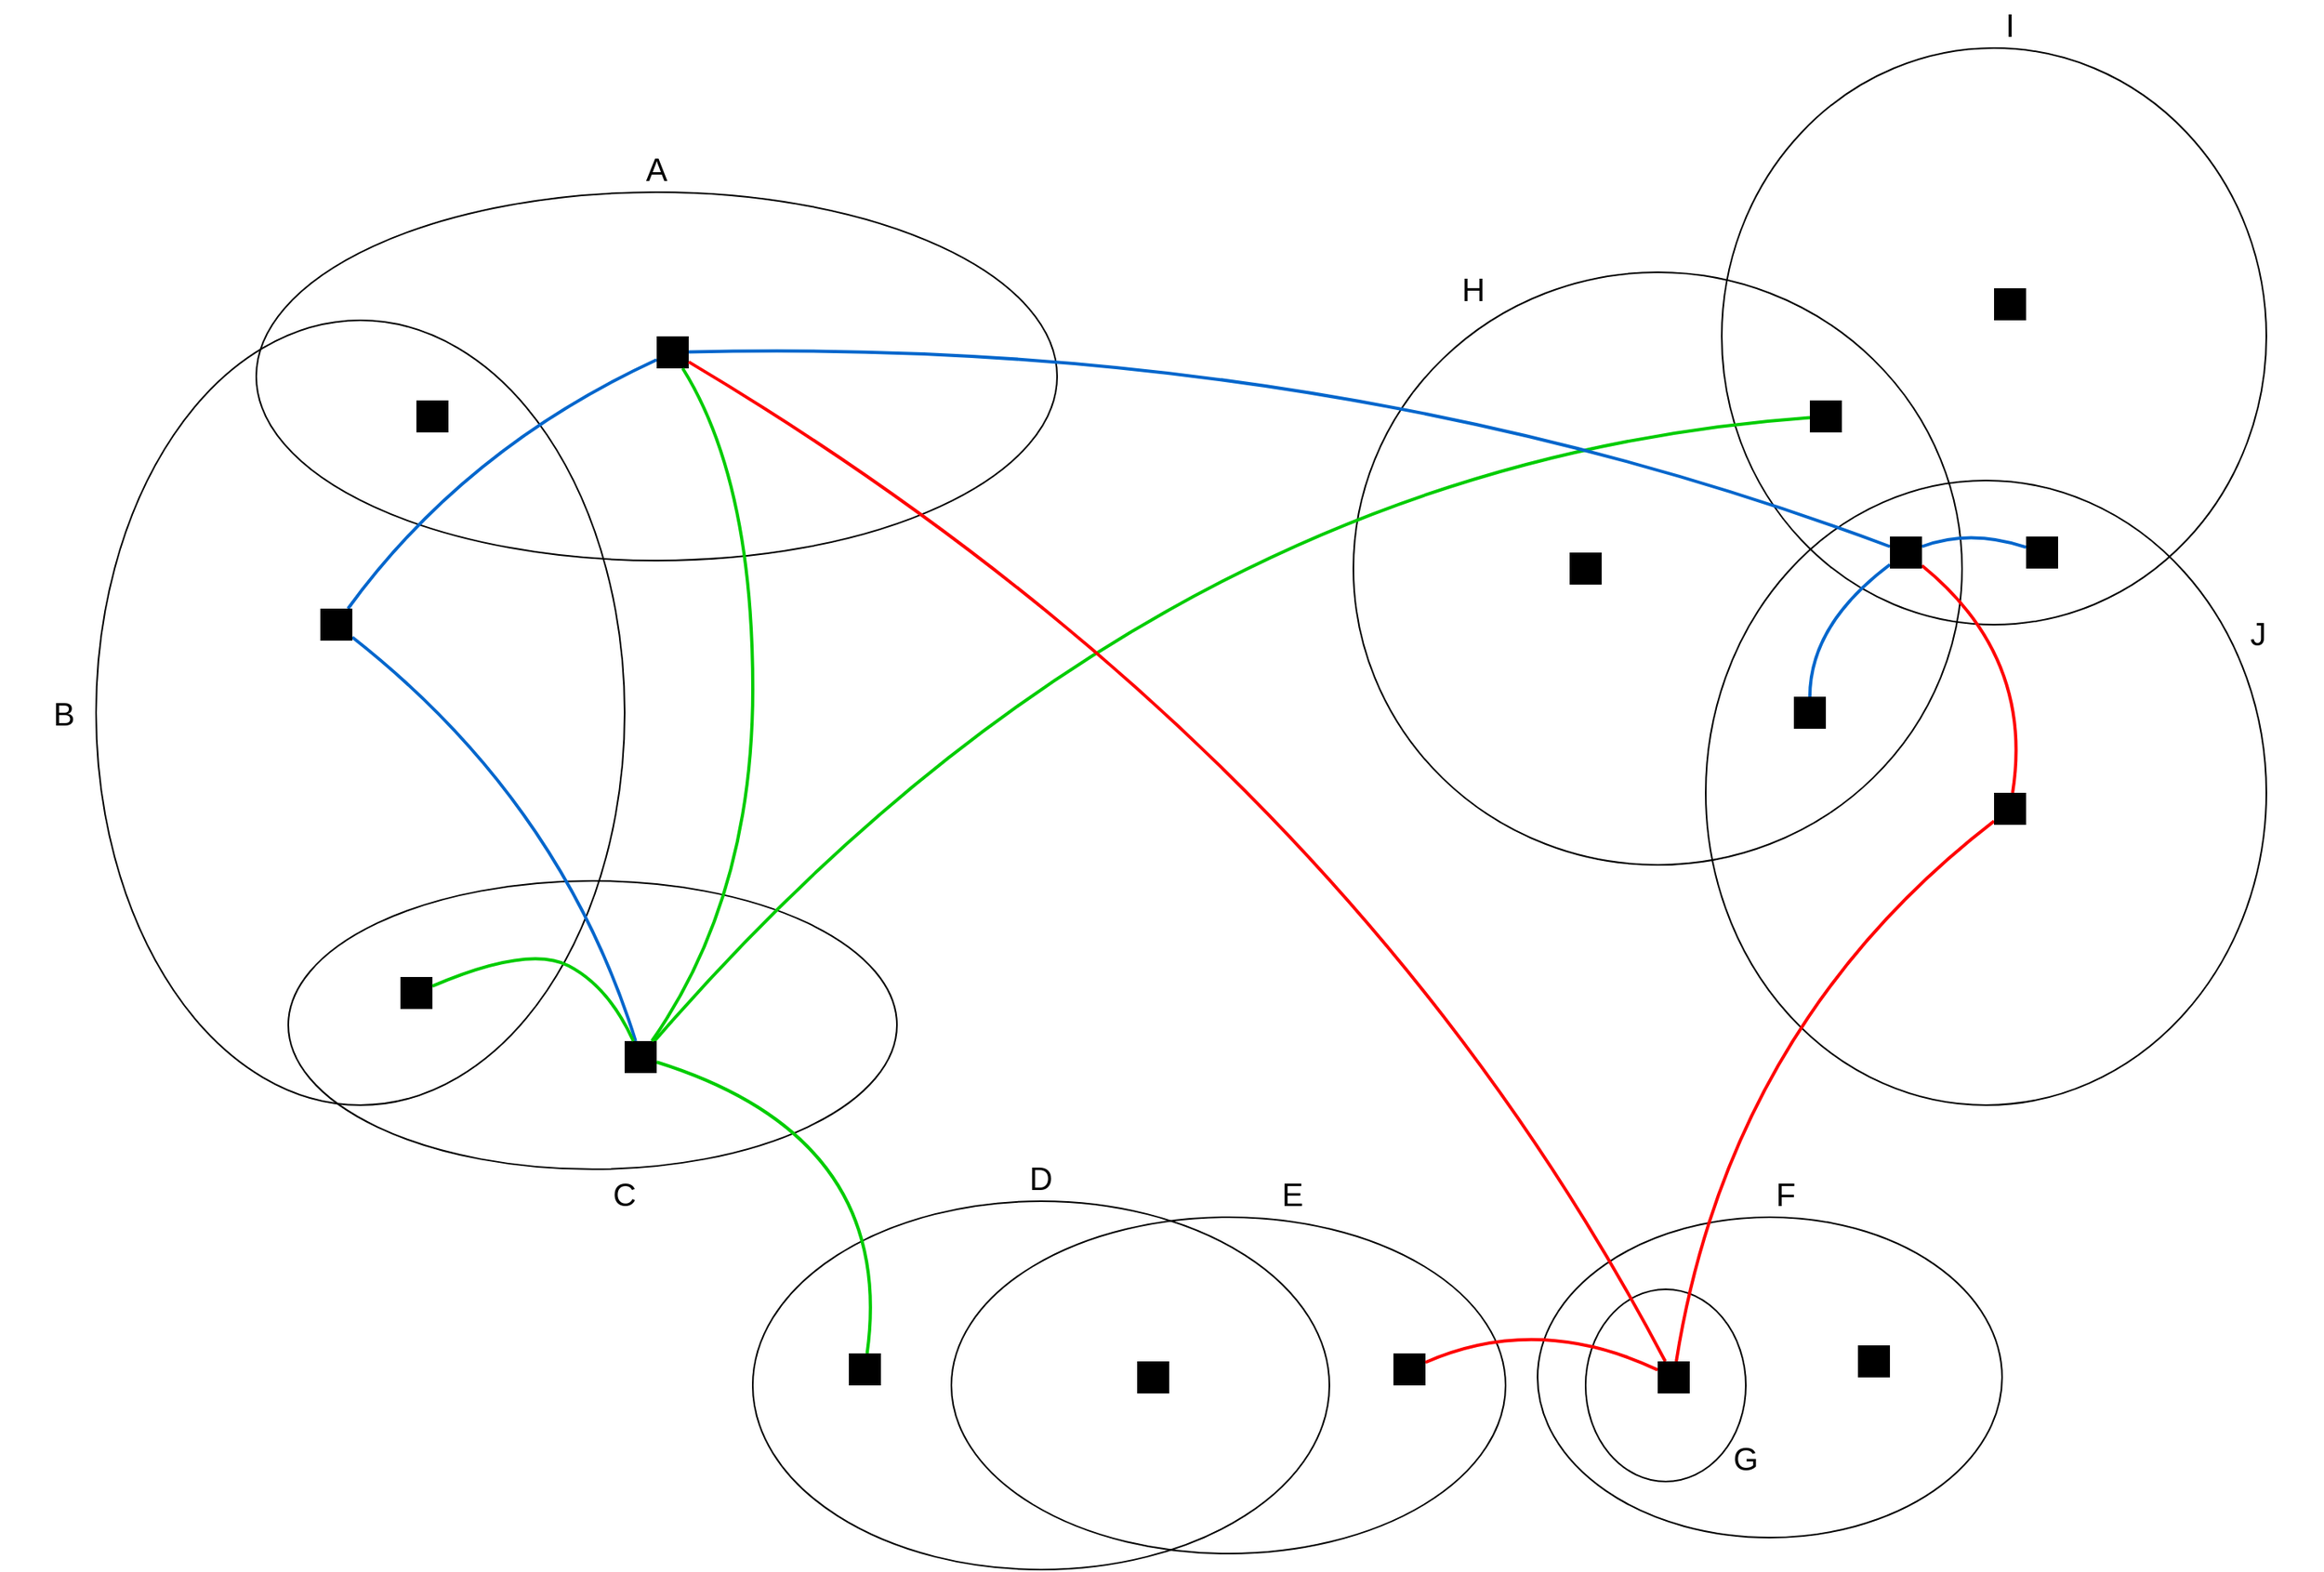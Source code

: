 <mxfile version="20.6.2" type="github"><diagram name="Page-1" id="b33cb84f-bf7a-9ccf-f142-242d16432e5d"><mxGraphModel dx="1408" dy="748" grid="1" gridSize="10" guides="1" tooltips="1" connect="1" arrows="1" fold="1" page="1" pageScale="1.5" pageWidth="1169" pageHeight="826" background="none" math="0" shadow="0"><root><mxCell id="0" style=";html=1;"/><mxCell id="1" style=";html=1;" parent="0"/><mxCell id="2a5a01dd2e413fbf-1" value="" style="ellipse;whiteSpace=wrap;html=1;rounded=0;shadow=0;strokeWidth=1;fillColor=none;fontSize=24;align=right" parent="1" vertex="1"><mxGeometry x="270" y="250" width="500" height="230" as="geometry"/></mxCell><mxCell id="2a5a01dd2e413fbf-2" value="" style="ellipse;whiteSpace=wrap;html=1;rounded=0;shadow=0;strokeWidth=1;fillColor=none;fontSize=24;align=right" parent="1" vertex="1"><mxGeometry x="170" y="330" width="330" height="490" as="geometry"/></mxCell><mxCell id="2a5a01dd2e413fbf-3" value="" style="ellipse;whiteSpace=wrap;html=1;rounded=0;shadow=0;strokeWidth=1;fillColor=none;fontSize=24;align=right" parent="1" vertex="1"><mxGeometry x="290" y="680" width="380" height="180" as="geometry"/></mxCell><mxCell id="2a5a01dd2e413fbf-4" value="" style="ellipse;whiteSpace=wrap;html=1;rounded=0;shadow=0;strokeWidth=1;fillColor=none;fontSize=24;align=right" parent="1" vertex="1"><mxGeometry x="704" y="890" width="346" height="210" as="geometry"/></mxCell><mxCell id="2a5a01dd2e413fbf-5" value="" style="ellipse;whiteSpace=wrap;html=1;rounded=0;shadow=0;strokeWidth=1;fillColor=none;fontSize=24;align=right" parent="1" vertex="1"><mxGeometry x="580" y="880" width="360" height="230" as="geometry"/></mxCell><mxCell id="2a5a01dd2e413fbf-6" value="" style="ellipse;whiteSpace=wrap;html=1;rounded=0;shadow=0;strokeWidth=1;fillColor=none;fontSize=24;align=right" parent="1" vertex="1"><mxGeometry x="1070" y="890" width="290" height="200" as="geometry"/></mxCell><mxCell id="2a5a01dd2e413fbf-7" value="" style="ellipse;whiteSpace=wrap;html=1;rounded=0;shadow=0;strokeWidth=1;fillColor=none;fontSize=24;align=right" parent="1" vertex="1"><mxGeometry x="1175" y="430" width="350" height="390" as="geometry"/></mxCell><mxCell id="2a5a01dd2e413fbf-8" value="" style="ellipse;whiteSpace=wrap;html=1;rounded=0;shadow=0;strokeWidth=1;fillColor=none;fontSize=24;align=right" parent="1" vertex="1"><mxGeometry x="955" y="300" width="380" height="370" as="geometry"/></mxCell><mxCell id="2a5a01dd2e413fbf-9" value="" style="ellipse;whiteSpace=wrap;html=1;rounded=0;shadow=0;strokeWidth=1;fillColor=none;fontSize=24;align=right" parent="1" vertex="1"><mxGeometry x="1185" y="160" width="340" height="360" as="geometry"/></mxCell><mxCell id="2a5a01dd2e413fbf-10" value="" style="ellipse;whiteSpace=wrap;html=1;rounded=0;shadow=0;strokeWidth=1;fillColor=none;fontSize=24;align=right" parent="1" vertex="1"><mxGeometry x="1100" y="935" width="100" height="120" as="geometry"/></mxCell><mxCell id="2a5a01dd2e413fbf-43" style="edgeStyle=none;curved=1;html=1;endArrow=none;endFill=0;strokeColor=#0066CC;strokeWidth=2;fontSize=24;" parent="1" source="2a5a01dd2e413fbf-11" target="2a5a01dd2e413fbf-13" edge="1"><mxGeometry relative="1" as="geometry"><Array as="points"><mxPoint x="400" y="410"/></Array></mxGeometry></mxCell><mxCell id="2a5a01dd2e413fbf-11" value="" style="whiteSpace=wrap;html=1;rounded=0;shadow=0;strokeWidth=1;fillColor=#000000;fontSize=24;align=right;strokeColor=none;" parent="1" vertex="1"><mxGeometry x="520" y="340" width="20" height="20" as="geometry"/></mxCell><mxCell id="2a5a01dd2e413fbf-12" value="" style="whiteSpace=wrap;html=1;rounded=0;shadow=0;strokeWidth=1;fillColor=#000000;fontSize=24;align=right;strokeColor=none;" parent="1" vertex="1"><mxGeometry x="370" y="380" width="20" height="20" as="geometry"/></mxCell><mxCell id="2a5a01dd2e413fbf-44" style="edgeStyle=none;curved=1;html=1;endArrow=none;endFill=0;strokeColor=#0066CC;strokeWidth=2;fontSize=24;" parent="1" source="2a5a01dd2e413fbf-13" target="2a5a01dd2e413fbf-15" edge="1"><mxGeometry relative="1" as="geometry"><Array as="points"><mxPoint x="460" y="630"/></Array></mxGeometry></mxCell><mxCell id="2a5a01dd2e413fbf-13" value="" style="whiteSpace=wrap;html=1;rounded=0;shadow=0;strokeWidth=1;fillColor=#000000;fontSize=24;align=right;strokeColor=none;" parent="1" vertex="1"><mxGeometry x="310" y="510" width="20" height="20" as="geometry"/></mxCell><mxCell id="2a5a01dd2e413fbf-14" value="" style="whiteSpace=wrap;html=1;rounded=0;shadow=0;strokeWidth=1;fillColor=#000000;fontSize=24;align=right;strokeColor=none;" parent="1" vertex="1"><mxGeometry x="360" y="740" width="20" height="20" as="geometry"/></mxCell><mxCell id="2a5a01dd2e413fbf-34" style="edgeStyle=none;curved=1;html=1;endArrow=none;endFill=0;fontSize=24;strokeWidth=2;strokeColor=#00CC00;" parent="1" source="2a5a01dd2e413fbf-15" target="2a5a01dd2e413fbf-16" edge="1"><mxGeometry relative="1" as="geometry"><mxPoint x="550" y="970" as="targetPoint"/><Array as="points"><mxPoint x="670" y="840"/></Array></mxGeometry></mxCell><mxCell id="2a5a01dd2e413fbf-35" style="edgeStyle=none;curved=1;html=1;endArrow=none;endFill=0;fontSize=24;strokeWidth=2;strokeColor=#00CC00;" parent="1" source="2a5a01dd2e413fbf-15" target="2a5a01dd2e413fbf-25" edge="1"><mxGeometry relative="1" as="geometry"><Array as="points"><mxPoint x="830" y="420"/></Array></mxGeometry></mxCell><mxCell id="2a5a01dd2e413fbf-15" value="" style="whiteSpace=wrap;html=1;rounded=0;shadow=0;strokeWidth=1;fillColor=#000000;fontSize=24;align=right;strokeColor=none;" parent="1" vertex="1"><mxGeometry x="500" y="780" width="20" height="20" as="geometry"/></mxCell><mxCell id="2a5a01dd2e413fbf-16" value="" style="whiteSpace=wrap;html=1;rounded=0;shadow=0;strokeWidth=1;fillColor=#000000;fontSize=24;align=right;strokeColor=none;" parent="1" vertex="1"><mxGeometry x="640" y="975" width="20" height="20" as="geometry"/></mxCell><mxCell id="2a5a01dd2e413fbf-17" value="" style="whiteSpace=wrap;html=1;rounded=0;shadow=0;strokeWidth=1;fillColor=#000000;fontSize=24;align=right;strokeColor=none;" parent="1" vertex="1"><mxGeometry x="820" y="980" width="20" height="20" as="geometry"/></mxCell><mxCell id="2a5a01dd2e413fbf-18" value="" style="whiteSpace=wrap;html=1;rounded=0;shadow=0;strokeWidth=1;fillColor=#000000;fontSize=24;align=right;strokeColor=none;" parent="1" vertex="1"><mxGeometry x="980" y="975" width="20" height="20" as="geometry"/></mxCell><mxCell id="2a5a01dd2e413fbf-36" style="edgeStyle=none;curved=1;html=1;endArrow=none;endFill=0;strokeColor=#FF0000;strokeWidth=2;fontSize=24;" parent="1" source="2a5a01dd2e413fbf-19" target="2a5a01dd2e413fbf-21" edge="1"><mxGeometry relative="1" as="geometry"><mxPoint x="1530" y="720" as="targetPoint"/><Array as="points"><mxPoint x="1190" y="770"/></Array></mxGeometry></mxCell><mxCell id="2a5a01dd2e413fbf-38" style="edgeStyle=none;curved=1;html=1;endArrow=none;endFill=0;strokeColor=#FF0000;strokeWidth=2;fontSize=24;" parent="1" source="2a5a01dd2e413fbf-19" target="2a5a01dd2e413fbf-18" edge="1"><mxGeometry relative="1" as="geometry"><Array as="points"><mxPoint x="1070" y="950"/></Array></mxGeometry></mxCell><mxCell id="2a5a01dd2e413fbf-39" style="edgeStyle=none;curved=1;html=1;endArrow=none;endFill=0;strokeColor=#FF0000;strokeWidth=2;fontSize=24;" parent="1" source="2a5a01dd2e413fbf-19" target="2a5a01dd2e413fbf-11" edge="1"><mxGeometry relative="1" as="geometry"><Array as="points"><mxPoint x="950" y="600"/></Array></mxGeometry></mxCell><mxCell id="2a5a01dd2e413fbf-19" value="" style="whiteSpace=wrap;html=1;rounded=0;shadow=0;strokeWidth=1;fillColor=#000000;fontSize=24;align=right;strokeColor=none;" parent="1" vertex="1"><mxGeometry x="1145" y="980" width="20" height="20" as="geometry"/></mxCell><mxCell id="2a5a01dd2e413fbf-20" value="" style="whiteSpace=wrap;html=1;rounded=0;shadow=0;strokeWidth=1;fillColor=#000000;fontSize=24;align=right;strokeColor=none;" parent="1" vertex="1"><mxGeometry x="1270" y="970" width="20" height="20" as="geometry"/></mxCell><mxCell id="2a5a01dd2e413fbf-37" style="edgeStyle=none;curved=1;html=1;endArrow=none;endFill=0;strokeColor=#FF0000;strokeWidth=2;fontSize=24;" parent="1" source="2a5a01dd2e413fbf-21" target="2a5a01dd2e413fbf-23" edge="1"><mxGeometry relative="1" as="geometry"><Array as="points"><mxPoint x="1380" y="540"/></Array></mxGeometry></mxCell><mxCell id="2a5a01dd2e413fbf-21" value="" style="whiteSpace=wrap;html=1;rounded=0;shadow=0;strokeWidth=1;fillColor=#000000;fontSize=24;align=right;strokeColor=none;" parent="1" vertex="1"><mxGeometry x="1355" y="625" width="20" height="20" as="geometry"/></mxCell><mxCell id="2a5a01dd2e413fbf-22" value="" style="whiteSpace=wrap;html=1;rounded=0;shadow=0;strokeWidth=1;fillColor=#000000;fontSize=24;align=right;strokeColor=none;" parent="1" vertex="1"><mxGeometry x="1230" y="565" width="20" height="20" as="geometry"/></mxCell><mxCell id="2a5a01dd2e413fbf-40" style="edgeStyle=none;curved=1;html=1;entryX=0.5;entryY=0;endArrow=none;endFill=0;strokeColor=#0066CC;strokeWidth=2;fontSize=24;" parent="1" source="2a5a01dd2e413fbf-23" target="2a5a01dd2e413fbf-22" edge="1"><mxGeometry relative="1" as="geometry"><Array as="points"><mxPoint x="1240" y="520"/></Array></mxGeometry></mxCell><mxCell id="2a5a01dd2e413fbf-41" style="edgeStyle=none;curved=1;html=1;endArrow=none;endFill=0;strokeColor=#0066CC;strokeWidth=2;fontSize=24;" parent="1" source="2a5a01dd2e413fbf-23" target="2a5a01dd2e413fbf-24" edge="1"><mxGeometry relative="1" as="geometry"><Array as="points"><mxPoint x="1340" y="460"/></Array></mxGeometry></mxCell><mxCell id="2a5a01dd2e413fbf-42" style="edgeStyle=none;curved=1;html=1;endArrow=none;endFill=0;strokeColor=#0066CC;strokeWidth=2;fontSize=24;" parent="1" source="2a5a01dd2e413fbf-23" target="2a5a01dd2e413fbf-11" edge="1"><mxGeometry relative="1" as="geometry"><mxPoint x="820" y="460" as="targetPoint"/><Array as="points"><mxPoint x="940" y="340"/></Array></mxGeometry></mxCell><mxCell id="2a5a01dd2e413fbf-23" value="" style="whiteSpace=wrap;html=1;rounded=0;shadow=0;strokeWidth=1;fillColor=#000000;fontSize=24;align=right;strokeColor=none;" parent="1" vertex="1"><mxGeometry x="1290" y="465" width="20" height="20" as="geometry"/></mxCell><mxCell id="2a5a01dd2e413fbf-24" value="" style="whiteSpace=wrap;html=1;rounded=0;shadow=0;strokeWidth=1;fillColor=#000000;fontSize=24;align=right;strokeColor=none;" parent="1" vertex="1"><mxGeometry x="1375" y="465" width="20" height="20" as="geometry"/></mxCell><mxCell id="2a5a01dd2e413fbf-25" value="" style="whiteSpace=wrap;html=1;rounded=0;shadow=0;strokeWidth=1;fillColor=#000000;fontSize=24;align=right;strokeColor=none;" parent="1" vertex="1"><mxGeometry x="1240" y="380" width="20" height="20" as="geometry"/></mxCell><mxCell id="2a5a01dd2e413fbf-26" value="" style="whiteSpace=wrap;html=1;rounded=0;shadow=0;strokeWidth=1;fillColor=#000000;fontSize=24;align=right;strokeColor=none;" parent="1" vertex="1"><mxGeometry x="1355" y="310" width="20" height="20" as="geometry"/></mxCell><mxCell id="2a5a01dd2e413fbf-27" value="" style="whiteSpace=wrap;html=1;rounded=0;shadow=0;strokeWidth=1;fillColor=#000000;fontSize=24;align=right;strokeColor=none;" parent="1" vertex="1"><mxGeometry x="1090" y="475" width="20" height="20" as="geometry"/></mxCell><mxCell id="2a5a01dd2e413fbf-29" value="" style="curved=1;endArrow=none;html=1;fontSize=24;fontColor=#000000;endFill=0;strokeWidth=2;strokeColor=#00CC00;" parent="1" source="2a5a01dd2e413fbf-11" target="2a5a01dd2e413fbf-15" edge="1"><mxGeometry width="50" height="50" relative="1" as="geometry"><mxPoint x="730" y="650" as="sourcePoint"/><mxPoint x="850" y="440" as="targetPoint"/><Array as="points"><mxPoint x="580" y="430"/><mxPoint x="580" y="690"/></Array></mxGeometry></mxCell><mxCell id="2a5a01dd2e413fbf-31" value="" style="curved=1;endArrow=none;html=1;fontSize=24;endFill=0;strokeWidth=2;strokeColor=#00CC00;" parent="1" source="2a5a01dd2e413fbf-14" target="2a5a01dd2e413fbf-15" edge="1"><mxGeometry width="50" height="50" relative="1" as="geometry"><mxPoint x="350" y="910" as="sourcePoint"/><mxPoint x="400" y="860" as="targetPoint"/><Array as="points"><mxPoint x="440" y="720"/><mxPoint x="490" y="746"/></Array></mxGeometry></mxCell><mxCell id="2a5a01dd2e413fbf-47" value="A" style="text;html=1;strokeColor=none;fillColor=none;align=center;verticalAlign=middle;whiteSpace=wrap;rounded=0;shadow=0;fontSize=20;" parent="1" vertex="1"><mxGeometry x="480" y="220" width="80" height="30" as="geometry"/></mxCell><mxCell id="2a5a01dd2e413fbf-48" value="B" style="text;html=1;strokeColor=none;fillColor=none;align=center;verticalAlign=middle;whiteSpace=wrap;rounded=0;shadow=0;fontSize=20;" parent="1" vertex="1"><mxGeometry x="110" y="560" width="80" height="30" as="geometry"/></mxCell><mxCell id="2a5a01dd2e413fbf-49" value="C" style="text;html=1;strokeColor=none;fillColor=none;align=center;verticalAlign=middle;whiteSpace=wrap;rounded=0;shadow=0;fontSize=20;" parent="1" vertex="1"><mxGeometry x="460" y="860" width="80" height="30" as="geometry"/></mxCell><mxCell id="2a5a01dd2e413fbf-50" value="D" style="text;html=1;strokeColor=none;fillColor=none;align=center;verticalAlign=middle;whiteSpace=wrap;rounded=0;shadow=0;fontSize=20;" parent="1" vertex="1"><mxGeometry x="720" y="850" width="80" height="30" as="geometry"/></mxCell><mxCell id="2a5a01dd2e413fbf-51" value="E" style="text;html=1;strokeColor=none;fillColor=none;align=center;verticalAlign=middle;whiteSpace=wrap;rounded=0;shadow=0;fontSize=20;" parent="1" vertex="1"><mxGeometry x="877" y="860" width="80" height="30" as="geometry"/></mxCell><mxCell id="2a5a01dd2e413fbf-52" value="F" style="text;html=1;strokeColor=none;fillColor=none;align=center;verticalAlign=middle;whiteSpace=wrap;rounded=0;shadow=0;fontSize=20;" parent="1" vertex="1"><mxGeometry x="1185" y="860" width="80" height="30" as="geometry"/></mxCell><mxCell id="2a5a01dd2e413fbf-53" value="G" style="text;html=1;strokeColor=none;fillColor=none;align=center;verticalAlign=middle;whiteSpace=wrap;rounded=0;shadow=0;fontSize=20;" parent="1" vertex="1"><mxGeometry x="1160" y="1025" width="80" height="30" as="geometry"/></mxCell><mxCell id="2a5a01dd2e413fbf-54" value="H" style="text;html=1;strokeColor=none;fillColor=none;align=center;verticalAlign=middle;whiteSpace=wrap;rounded=0;shadow=0;fontSize=20;" parent="1" vertex="1"><mxGeometry x="990" y="295" width="80" height="30" as="geometry"/></mxCell><mxCell id="2a5a01dd2e413fbf-55" value="I" style="text;html=1;strokeColor=none;fillColor=none;align=center;verticalAlign=middle;whiteSpace=wrap;rounded=0;shadow=0;fontSize=20;" parent="1" vertex="1"><mxGeometry x="1325" y="130" width="80" height="30" as="geometry"/></mxCell><mxCell id="2a5a01dd2e413fbf-56" value="J" style="text;html=1;strokeColor=none;fillColor=none;align=center;verticalAlign=middle;whiteSpace=wrap;rounded=0;shadow=0;fontSize=20;" parent="1" vertex="1"><mxGeometry x="1480" y="510" width="80" height="30" as="geometry"/></mxCell></root></mxGraphModel></diagram></mxfile>